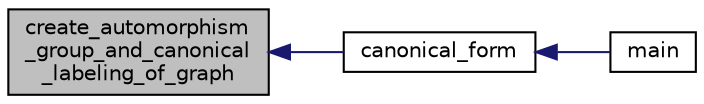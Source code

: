 digraph "create_automorphism_group_and_canonical_labeling_of_graph"
{
  edge [fontname="Helvetica",fontsize="10",labelfontname="Helvetica",labelfontsize="10"];
  node [fontname="Helvetica",fontsize="10",shape=record];
  rankdir="LR";
  Node988 [label="create_automorphism\l_group_and_canonical\l_labeling_of_graph",height=0.2,width=0.4,color="black", fillcolor="grey75", style="filled", fontcolor="black"];
  Node988 -> Node989 [dir="back",color="midnightblue",fontsize="10",style="solid",fontname="Helvetica"];
  Node989 [label="canonical_form",height=0.2,width=0.4,color="black", fillcolor="white", style="filled",URL="$df/d70/apps_2combinatorics_2nauty_8_c.html#a10dfaf42b6fbfd957f702a797af64457"];
  Node989 -> Node990 [dir="back",color="midnightblue",fontsize="10",style="solid",fontname="Helvetica"];
  Node990 [label="main",height=0.2,width=0.4,color="black", fillcolor="white", style="filled",URL="$df/d70/apps_2combinatorics_2nauty_8_c.html#a3c04138a5bfe5d72780bb7e82a18e627"];
}
